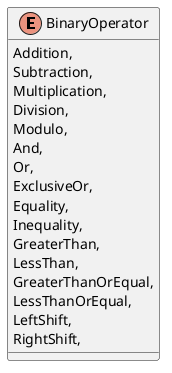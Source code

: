 @startuml
enum BinaryOperator {
    Addition,
    Subtraction,
    Multiplication,
    Division,
    Modulo,
    And,
    Or,
    ExclusiveOr,
    Equality,
    Inequality,
    GreaterThan,
    LessThan,
    GreaterThanOrEqual,
    LessThanOrEqual,
    LeftShift,
    RightShift,
}
@enduml
